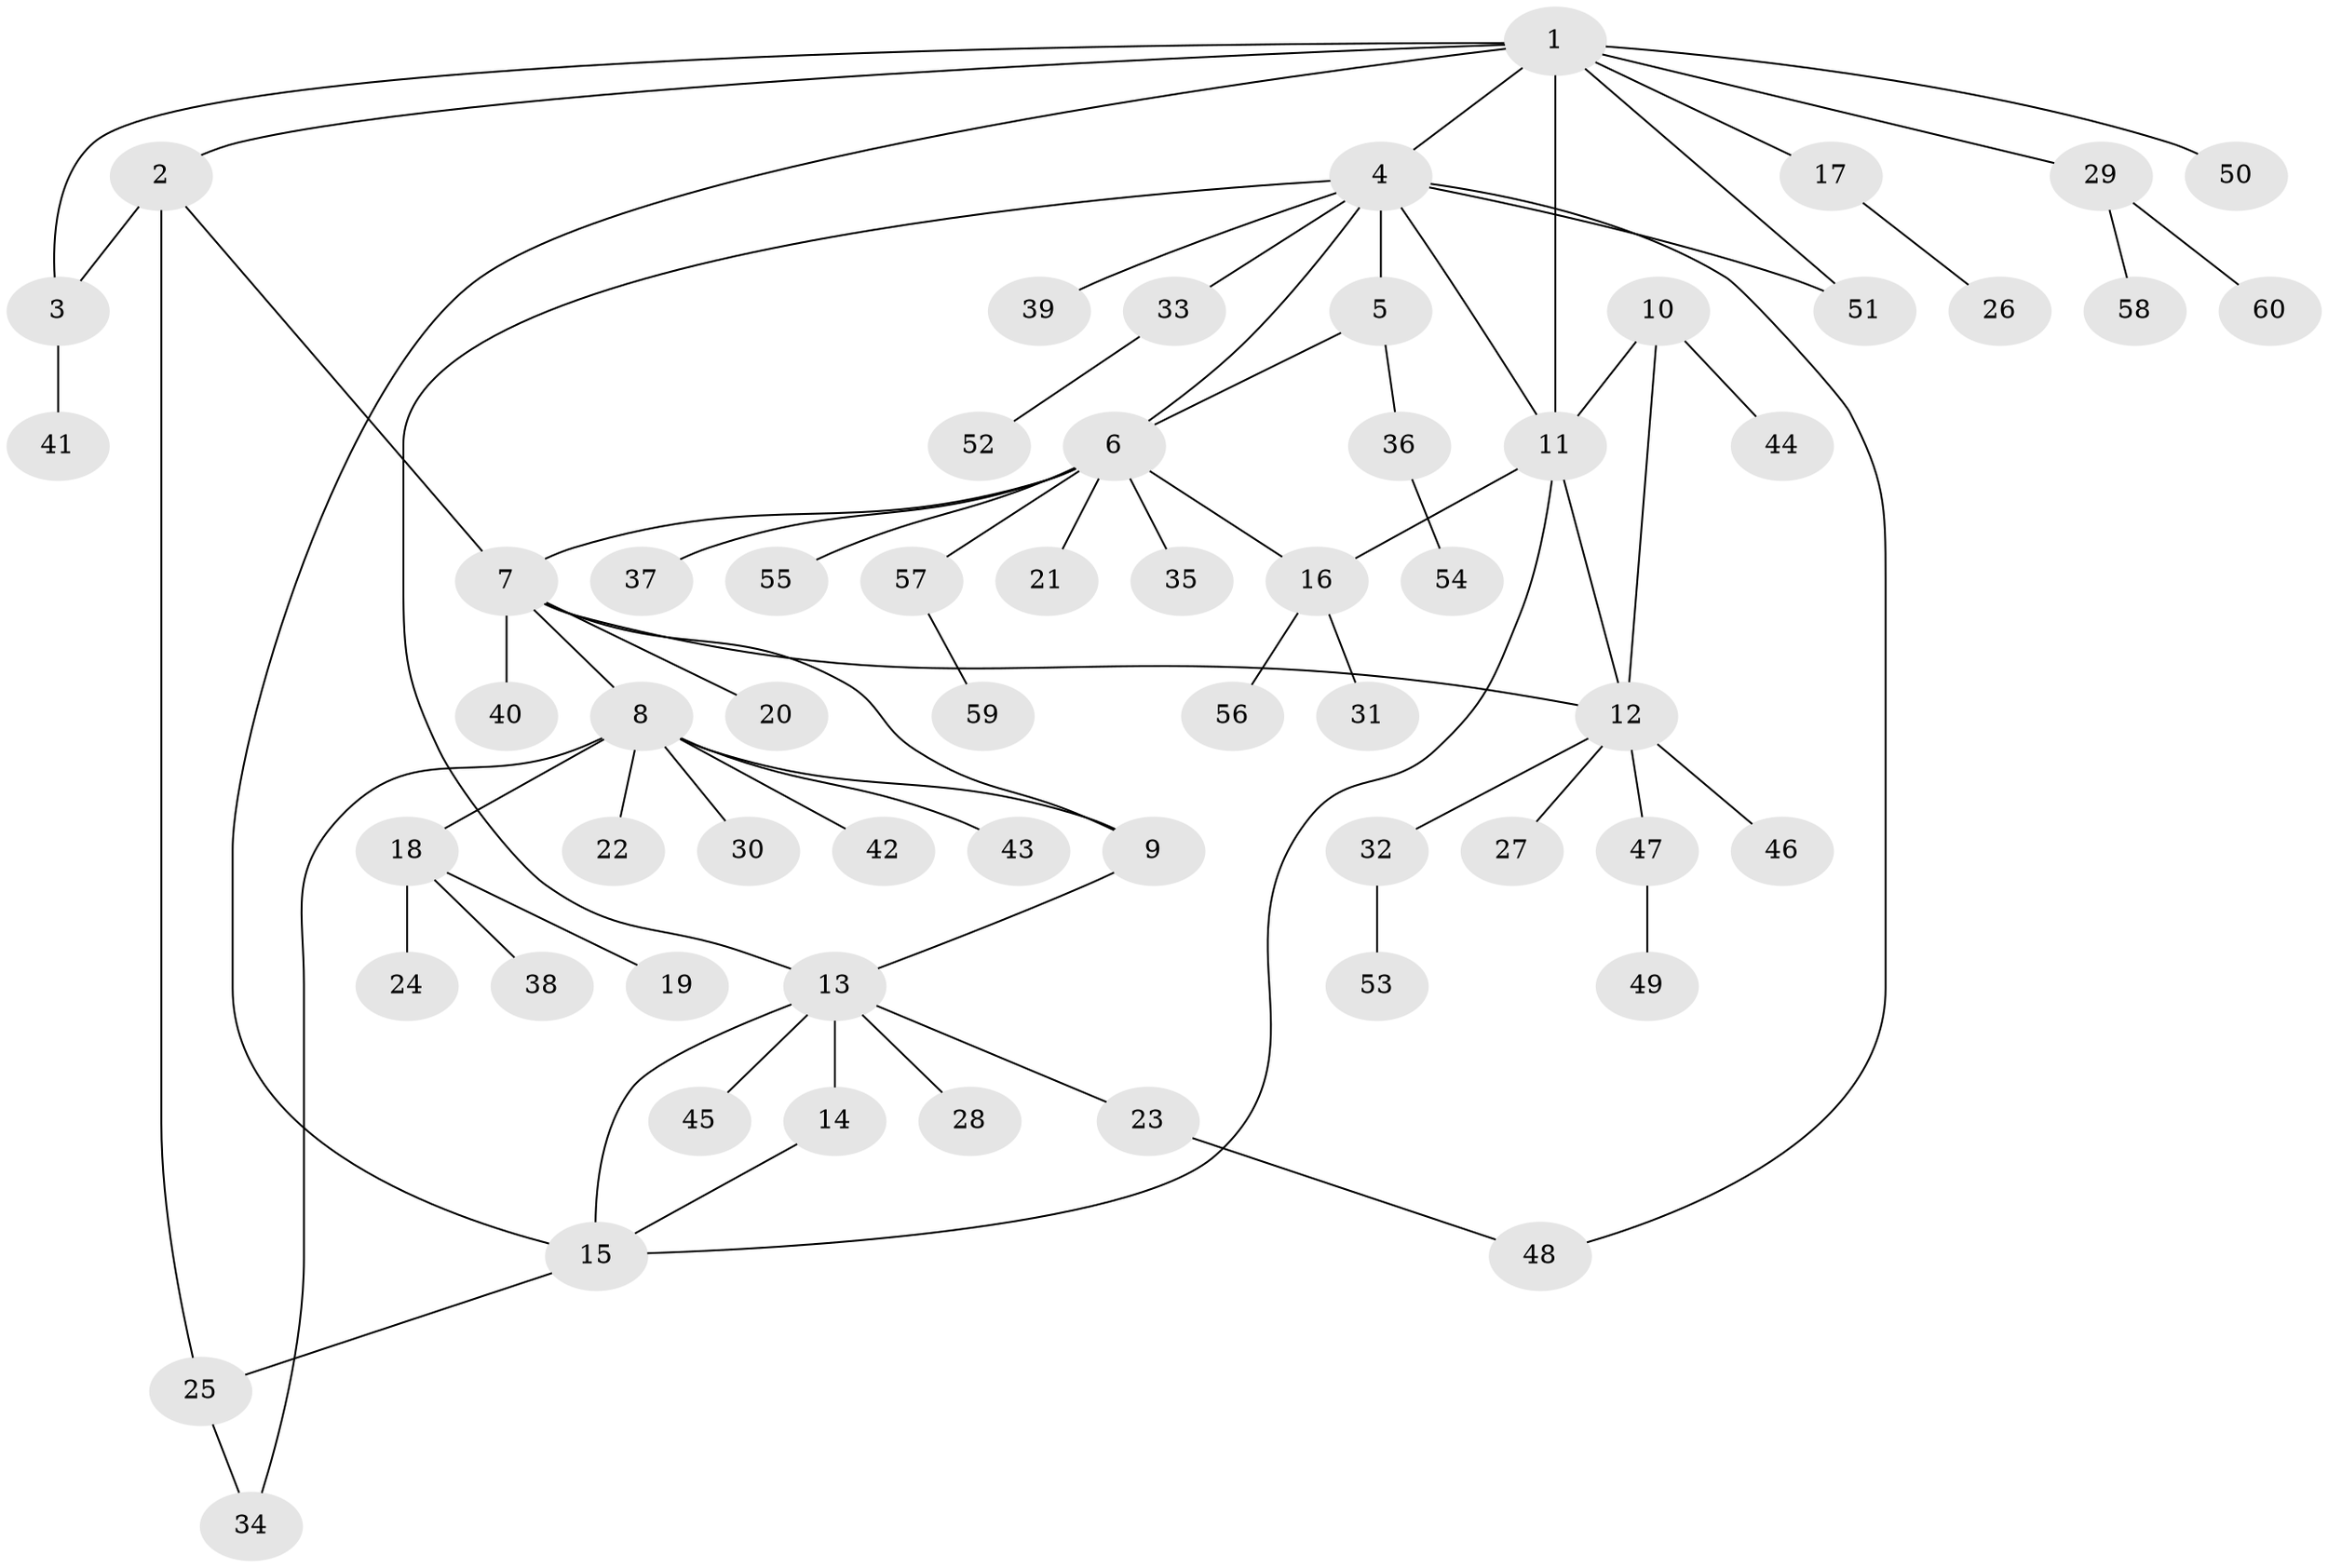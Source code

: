 // coarse degree distribution, {3: 0.06976744186046512, 6: 0.09302325581395349, 4: 0.046511627906976744, 1: 0.4883720930232558, 5: 0.023255813953488372, 2: 0.18604651162790697, 8: 0.06976744186046512, 7: 0.023255813953488372}
// Generated by graph-tools (version 1.1) at 2025/37/03/04/25 23:37:33]
// undirected, 60 vertices, 75 edges
graph export_dot {
  node [color=gray90,style=filled];
  1;
  2;
  3;
  4;
  5;
  6;
  7;
  8;
  9;
  10;
  11;
  12;
  13;
  14;
  15;
  16;
  17;
  18;
  19;
  20;
  21;
  22;
  23;
  24;
  25;
  26;
  27;
  28;
  29;
  30;
  31;
  32;
  33;
  34;
  35;
  36;
  37;
  38;
  39;
  40;
  41;
  42;
  43;
  44;
  45;
  46;
  47;
  48;
  49;
  50;
  51;
  52;
  53;
  54;
  55;
  56;
  57;
  58;
  59;
  60;
  1 -- 2;
  1 -- 3;
  1 -- 4;
  1 -- 11;
  1 -- 15;
  1 -- 17;
  1 -- 29;
  1 -- 50;
  1 -- 51;
  2 -- 3;
  2 -- 7;
  2 -- 25;
  3 -- 41;
  4 -- 5;
  4 -- 6;
  4 -- 11;
  4 -- 13;
  4 -- 33;
  4 -- 39;
  4 -- 48;
  4 -- 51;
  5 -- 6;
  5 -- 36;
  6 -- 7;
  6 -- 16;
  6 -- 21;
  6 -- 35;
  6 -- 37;
  6 -- 55;
  6 -- 57;
  7 -- 8;
  7 -- 9;
  7 -- 12;
  7 -- 20;
  7 -- 40;
  8 -- 9;
  8 -- 18;
  8 -- 22;
  8 -- 30;
  8 -- 34;
  8 -- 42;
  8 -- 43;
  9 -- 13;
  10 -- 11;
  10 -- 12;
  10 -- 44;
  11 -- 12;
  11 -- 15;
  11 -- 16;
  12 -- 27;
  12 -- 32;
  12 -- 46;
  12 -- 47;
  13 -- 14;
  13 -- 15;
  13 -- 23;
  13 -- 28;
  13 -- 45;
  14 -- 15;
  15 -- 25;
  16 -- 31;
  16 -- 56;
  17 -- 26;
  18 -- 19;
  18 -- 24;
  18 -- 38;
  23 -- 48;
  25 -- 34;
  29 -- 58;
  29 -- 60;
  32 -- 53;
  33 -- 52;
  36 -- 54;
  47 -- 49;
  57 -- 59;
}
